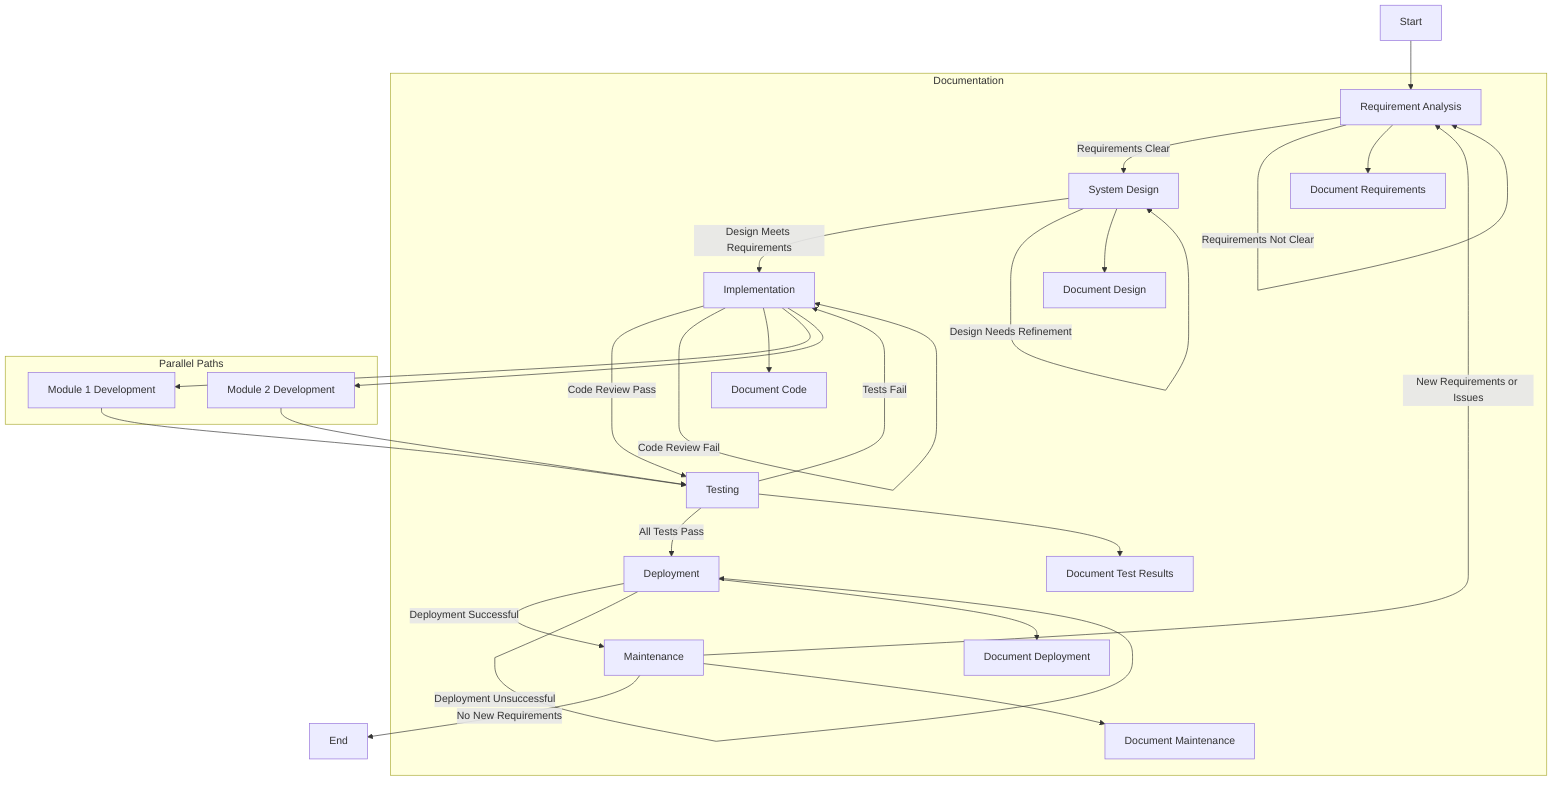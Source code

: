 flowchart TD
    A[Start] --> B[Requirement Analysis]
    B -->|Requirements Clear| C[System Design]
    B -->|Requirements Not Clear| B
    C -->|Design Meets Requirements| D[Implementation]
    C -->|Design Needs Refinement| C
    D -->|Code Review Pass| E[Testing]
    D -->|Code Review Fail| D
    E -->|All Tests Pass| F[Deployment]
    E -->|Tests Fail| D
    F -->|Deployment Successful| G[Maintenance]
    F -->|Deployment Unsuccessful| F
    G -->|New Requirements or Issues| B
    G -->|No New Requirements| H[End]
    
    subgraph Documentation
        B --> I[Document Requirements]
        C --> J[Document Design]
        D --> K[Document Code]
        E --> L[Document Test Results]
        F --> M[Document Deployment]
        G --> N[Document Maintenance]
    end
    
    subgraph Parallel Paths
        D --> D1[Module 1 Development]
        D --> D2[Module 2 Development]
        D1 --> E
        D2 --> E
    end